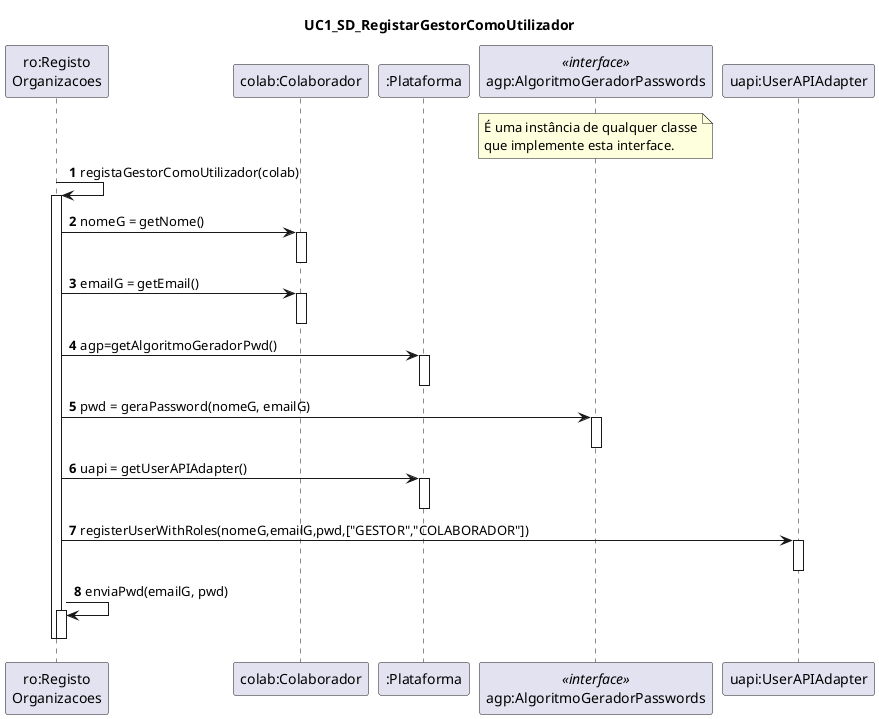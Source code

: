 @startuml
title UC1_SD_RegistarGestorComoUtilizador
autonumber

participant "ro:Registo\nOrganizacoes" as ORGS
participant "colab:Colaborador" as COLAB
participant ":Plataforma" as PLAT
participant "agp:AlgoritmoGeradorPasswords" as ALG << interface >>
participant "uapi:UserAPIAdapter" as UAPI

note over of ALG
 É uma instância de qualquer classe
 que implemente esta interface.
end note

ORGS -> ORGS: registaGestorComoUtilizador(colab)
activate ORGS

ORGS -> COLAB: nomeG = getNome()
activate COLAB
deactivate COLAB
ORGS -> COLAB: emailG = getEmail()
activate COLAB
deactivate COLAB

ORGS -> PLAT : agp=getAlgoritmoGeradorPwd()
activate PLAT
deactivate PLAT

ORGS -> ALG: pwd = geraPassword(nomeG, emailG)
activate ALG
deactivate ALG

ORGS -> PLAT : uapi = getUserAPIAdapter()
activate PLAT
deactivate PLAT

ORGS -> UAPI: registerUserWithRoles(nomeG,emailG,pwd,["GESTOR","COLABORADOR"])
activate UAPI
deactivate UAPI


ORGS -> ORGS: enviaPwd(emailG, pwd)
activate ORGS
deactivate ORGS

deactivate ORGS
@enduml